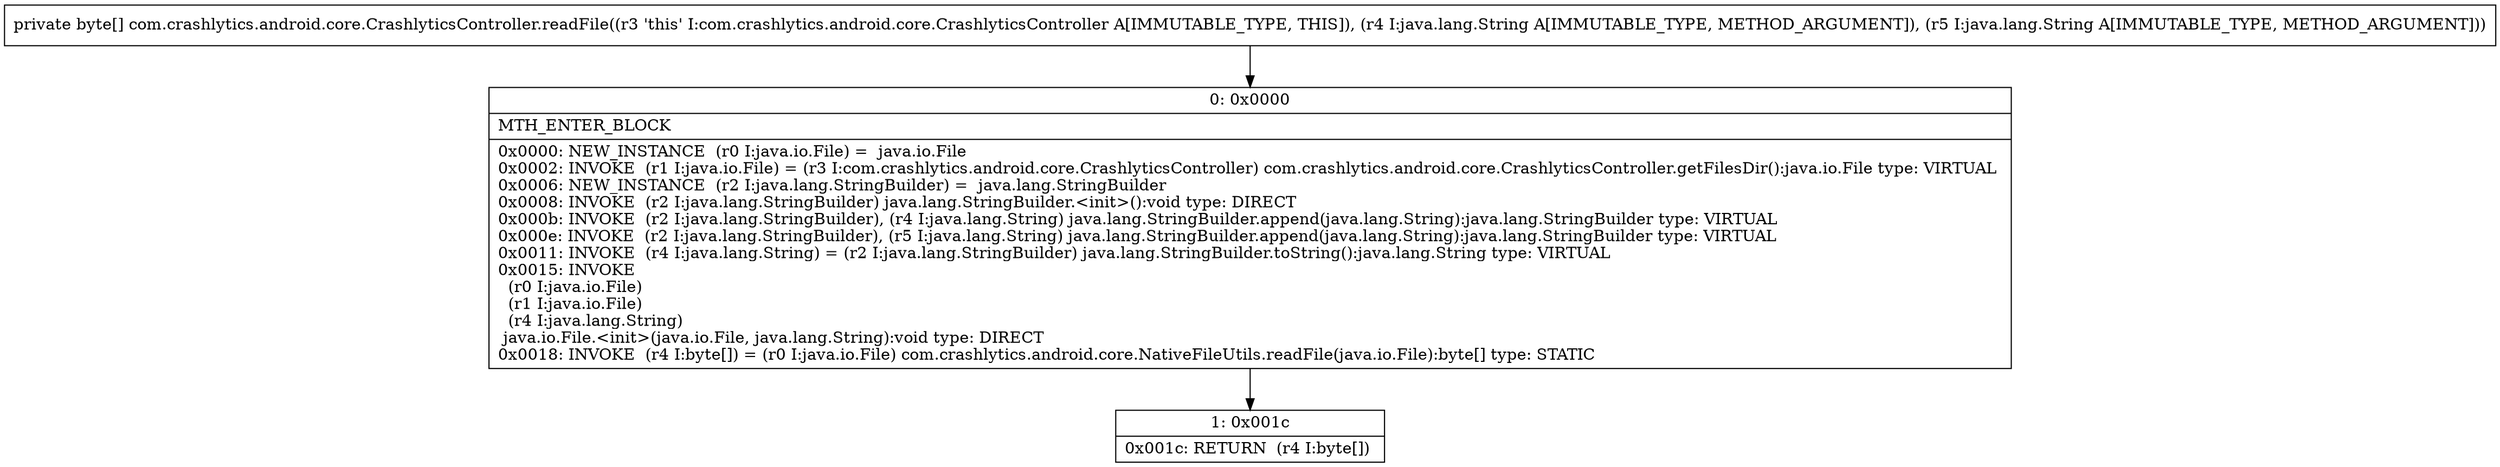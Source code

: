 digraph "CFG forcom.crashlytics.android.core.CrashlyticsController.readFile(Ljava\/lang\/String;Ljava\/lang\/String;)[B" {
Node_0 [shape=record,label="{0\:\ 0x0000|MTH_ENTER_BLOCK\l|0x0000: NEW_INSTANCE  (r0 I:java.io.File) =  java.io.File \l0x0002: INVOKE  (r1 I:java.io.File) = (r3 I:com.crashlytics.android.core.CrashlyticsController) com.crashlytics.android.core.CrashlyticsController.getFilesDir():java.io.File type: VIRTUAL \l0x0006: NEW_INSTANCE  (r2 I:java.lang.StringBuilder) =  java.lang.StringBuilder \l0x0008: INVOKE  (r2 I:java.lang.StringBuilder) java.lang.StringBuilder.\<init\>():void type: DIRECT \l0x000b: INVOKE  (r2 I:java.lang.StringBuilder), (r4 I:java.lang.String) java.lang.StringBuilder.append(java.lang.String):java.lang.StringBuilder type: VIRTUAL \l0x000e: INVOKE  (r2 I:java.lang.StringBuilder), (r5 I:java.lang.String) java.lang.StringBuilder.append(java.lang.String):java.lang.StringBuilder type: VIRTUAL \l0x0011: INVOKE  (r4 I:java.lang.String) = (r2 I:java.lang.StringBuilder) java.lang.StringBuilder.toString():java.lang.String type: VIRTUAL \l0x0015: INVOKE  \l  (r0 I:java.io.File)\l  (r1 I:java.io.File)\l  (r4 I:java.lang.String)\l java.io.File.\<init\>(java.io.File, java.lang.String):void type: DIRECT \l0x0018: INVOKE  (r4 I:byte[]) = (r0 I:java.io.File) com.crashlytics.android.core.NativeFileUtils.readFile(java.io.File):byte[] type: STATIC \l}"];
Node_1 [shape=record,label="{1\:\ 0x001c|0x001c: RETURN  (r4 I:byte[]) \l}"];
MethodNode[shape=record,label="{private byte[] com.crashlytics.android.core.CrashlyticsController.readFile((r3 'this' I:com.crashlytics.android.core.CrashlyticsController A[IMMUTABLE_TYPE, THIS]), (r4 I:java.lang.String A[IMMUTABLE_TYPE, METHOD_ARGUMENT]), (r5 I:java.lang.String A[IMMUTABLE_TYPE, METHOD_ARGUMENT])) }"];
MethodNode -> Node_0;
Node_0 -> Node_1;
}

